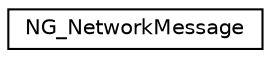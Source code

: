 digraph G
{
  edge [fontname="Helvetica",fontsize="10",labelfontname="Helvetica",labelfontsize="10"];
  node [fontname="Helvetica",fontsize="10",shape=record];
  rankdir=LR;
  Node1 [label="NG_NetworkMessage",height=0.2,width=0.4,color="black", fillcolor="white", style="filled",URL="$db/d8e/classNG__NetworkMessage.html"];
}
